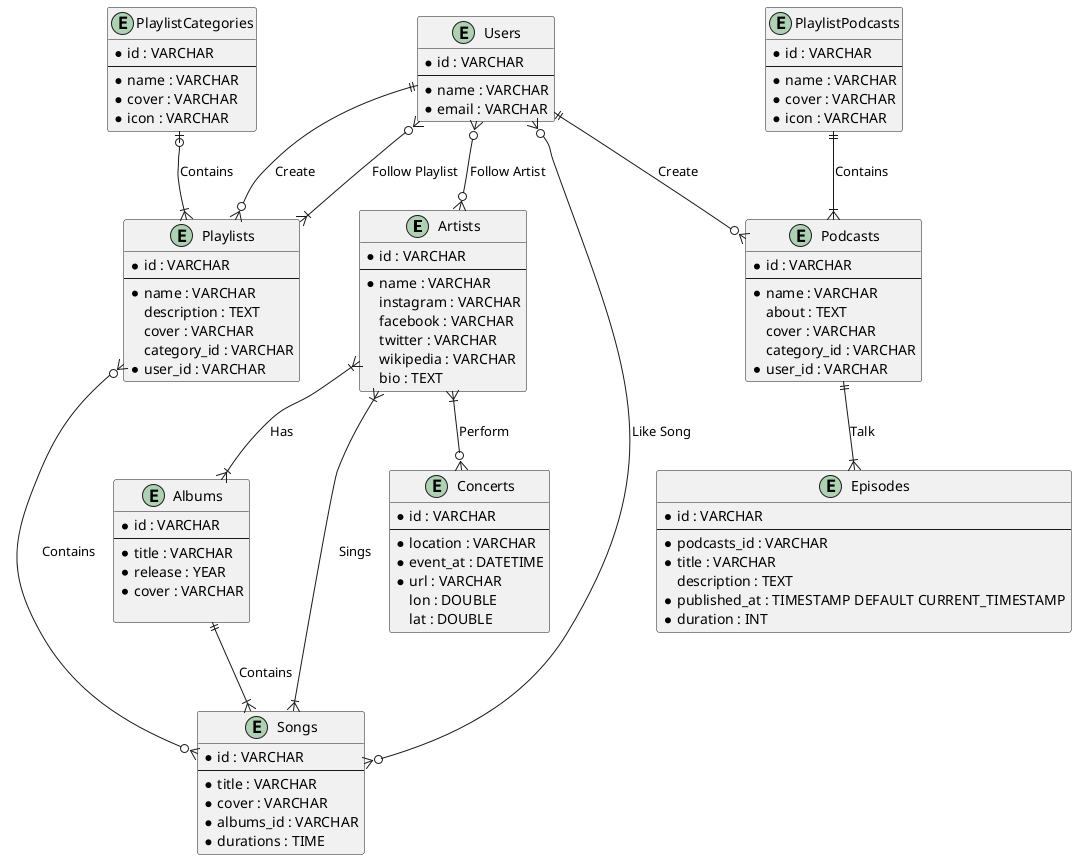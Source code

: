 @startuml spotify

entity Artists{
    * id : VARCHAR
    --
    * name : VARCHAR
    instagram : VARCHAR
    facebook : VARCHAR
    twitter : VARCHAR
    wikipedia : VARCHAR
    bio : TEXT
}

entity Albums{
    * id : VARCHAR
    --
    * title : VARCHAR
    * release : YEAR
    * cover : VARCHAR

}

entity Songs{
    * id : VARCHAR
    --
    * title : VARCHAR
    * cover : VARCHAR
    * albums_id : VARCHAR
    * durations : TIME 
}

entity PlaylistCategories{
    * id : VARCHAR
    --
    * name : VARCHAR
    * cover : VARCHAR
    * icon : VARCHAR
}

entity Playlists{
    * id : VARCHAR
    --
    * name : VARCHAR
    description : TEXT
    cover : VARCHAR
    category_id : VARCHAR 
    * user_id : VARCHAR
}

entity PlaylistPodcasts{
    * id : VARCHAR
    --
    * name : VARCHAR
    * cover : VARCHAR
    * icon : VARCHAR
}

entity Podcasts{
    * id : VARCHAR
    --
    * name : VARCHAR
    about : TEXT
    cover : VARCHAR
    category_id : VARCHAR 
    * user_id : VARCHAR
}

entity Episodes{
    * id : VARCHAR
    --
    * podcasts_id : VARCHAR
    * title : VARCHAR
    description : TEXT
    * published_at : TIMESTAMP DEFAULT CURRENT_TIMESTAMP
    *duration : INT
}

entity Concerts{
    * id : VARCHAR
    --
    * location : VARCHAR
    * event_at : DATETIME
    * url : VARCHAR
    lon : DOUBLE
    lat : DOUBLE
}

entity Users{
    * id : VARCHAR
    --
    * name : VARCHAR
    * email : VARCHAR 
}

Artists}|--|{Albums : Has

Albums||--|{ Songs : Contains

Artists }|--|{Songs : Sings

PlaylistCategories |o--|{Playlists : Contains

Playlists}o--o{Songs : Contains

Users||--o{Playlists : Create

PlaylistPodcasts ||--|{Podcasts : Contains

Users ||--o{Podcasts : Create

Podcasts ||--|{Episodes : Talk

Artists}|--o{Concerts : Perform

Users}o--o{Artists : Follow Artist

Users}o--o{Songs : Like Song

Users}o--|{Playlists : Follow Playlist


@enduml